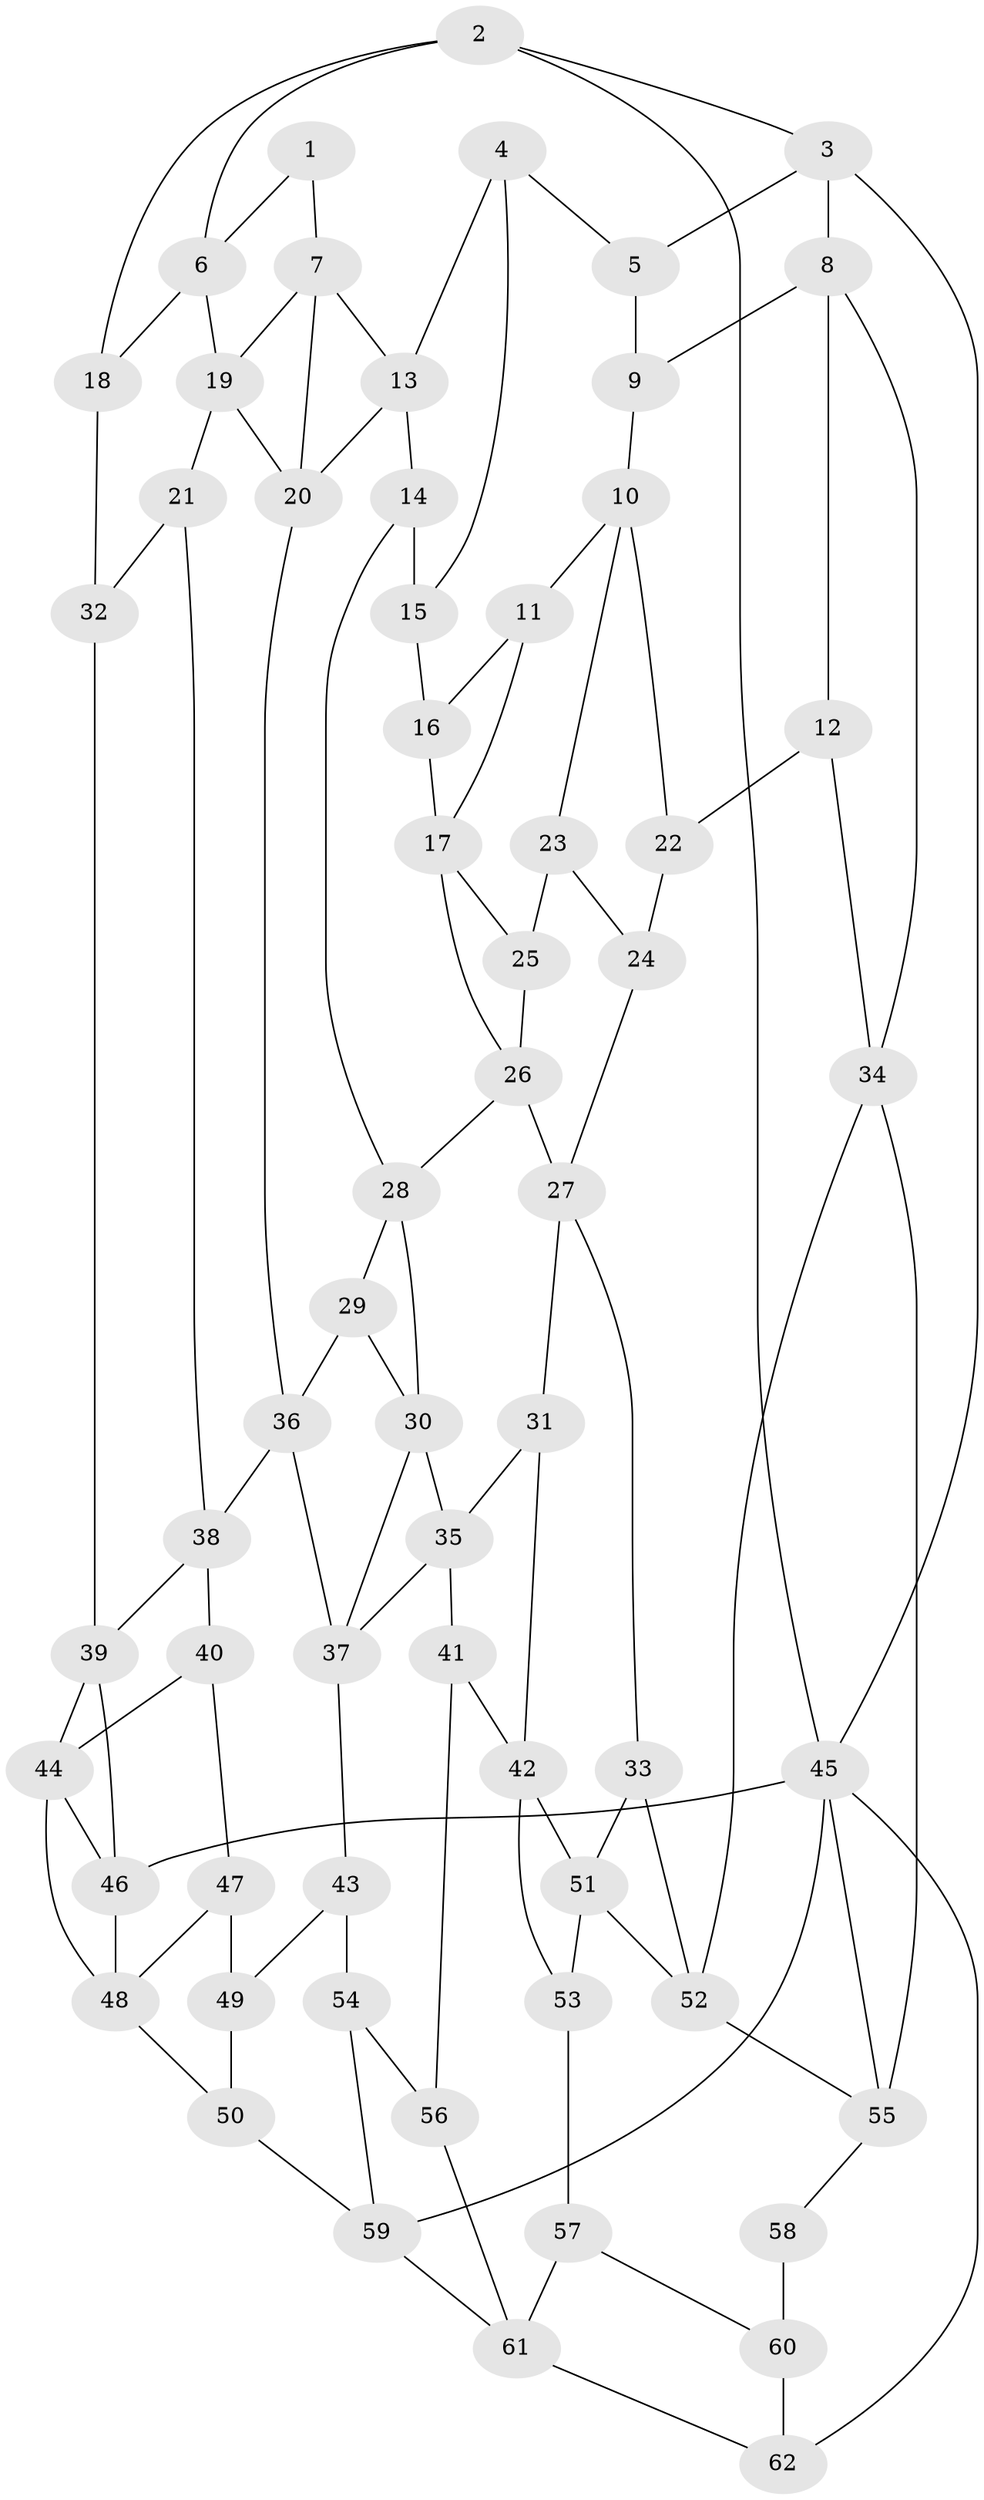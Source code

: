 // original degree distribution, {3: 0.019230769230769232, 4: 0.25, 6: 0.23076923076923078, 5: 0.5}
// Generated by graph-tools (version 1.1) at 2025/38/03/04/25 23:38:20]
// undirected, 62 vertices, 108 edges
graph export_dot {
  node [color=gray90,style=filled];
  1;
  2;
  3;
  4;
  5;
  6;
  7;
  8;
  9;
  10;
  11;
  12;
  13;
  14;
  15;
  16;
  17;
  18;
  19;
  20;
  21;
  22;
  23;
  24;
  25;
  26;
  27;
  28;
  29;
  30;
  31;
  32;
  33;
  34;
  35;
  36;
  37;
  38;
  39;
  40;
  41;
  42;
  43;
  44;
  45;
  46;
  47;
  48;
  49;
  50;
  51;
  52;
  53;
  54;
  55;
  56;
  57;
  58;
  59;
  60;
  61;
  62;
  1 -- 6 [weight=1.0];
  1 -- 7 [weight=1.0];
  2 -- 3 [weight=1.0];
  2 -- 6 [weight=1.0];
  2 -- 18 [weight=1.0];
  2 -- 45 [weight=1.0];
  3 -- 5 [weight=1.0];
  3 -- 8 [weight=1.0];
  3 -- 45 [weight=1.0];
  4 -- 5 [weight=1.0];
  4 -- 13 [weight=1.0];
  4 -- 15 [weight=1.0];
  5 -- 9 [weight=1.0];
  6 -- 18 [weight=1.0];
  6 -- 19 [weight=1.0];
  7 -- 13 [weight=1.0];
  7 -- 19 [weight=1.0];
  7 -- 20 [weight=1.0];
  8 -- 9 [weight=1.0];
  8 -- 12 [weight=1.0];
  8 -- 34 [weight=1.0];
  9 -- 10 [weight=1.0];
  10 -- 11 [weight=1.0];
  10 -- 22 [weight=1.0];
  10 -- 23 [weight=1.0];
  11 -- 16 [weight=1.0];
  11 -- 17 [weight=1.0];
  12 -- 22 [weight=2.0];
  12 -- 34 [weight=1.0];
  13 -- 14 [weight=1.0];
  13 -- 20 [weight=1.0];
  14 -- 15 [weight=1.0];
  14 -- 28 [weight=1.0];
  15 -- 16 [weight=2.0];
  16 -- 17 [weight=1.0];
  17 -- 25 [weight=1.0];
  17 -- 26 [weight=1.0];
  18 -- 32 [weight=2.0];
  19 -- 20 [weight=1.0];
  19 -- 21 [weight=1.0];
  20 -- 36 [weight=1.0];
  21 -- 32 [weight=1.0];
  21 -- 38 [weight=1.0];
  22 -- 24 [weight=1.0];
  23 -- 24 [weight=1.0];
  23 -- 25 [weight=2.0];
  24 -- 27 [weight=1.0];
  25 -- 26 [weight=1.0];
  26 -- 27 [weight=1.0];
  26 -- 28 [weight=1.0];
  27 -- 31 [weight=1.0];
  27 -- 33 [weight=1.0];
  28 -- 29 [weight=1.0];
  28 -- 30 [weight=1.0];
  29 -- 30 [weight=1.0];
  29 -- 36 [weight=1.0];
  30 -- 35 [weight=1.0];
  30 -- 37 [weight=1.0];
  31 -- 35 [weight=1.0];
  31 -- 42 [weight=1.0];
  32 -- 39 [weight=1.0];
  33 -- 51 [weight=1.0];
  33 -- 52 [weight=1.0];
  34 -- 52 [weight=1.0];
  34 -- 55 [weight=1.0];
  35 -- 37 [weight=1.0];
  35 -- 41 [weight=1.0];
  36 -- 37 [weight=1.0];
  36 -- 38 [weight=1.0];
  37 -- 43 [weight=1.0];
  38 -- 39 [weight=1.0];
  38 -- 40 [weight=1.0];
  39 -- 44 [weight=1.0];
  39 -- 46 [weight=1.0];
  40 -- 44 [weight=1.0];
  40 -- 47 [weight=1.0];
  41 -- 42 [weight=1.0];
  41 -- 56 [weight=1.0];
  42 -- 51 [weight=1.0];
  42 -- 53 [weight=1.0];
  43 -- 49 [weight=1.0];
  43 -- 54 [weight=1.0];
  44 -- 46 [weight=1.0];
  44 -- 48 [weight=1.0];
  45 -- 46 [weight=1.0];
  45 -- 55 [weight=1.0];
  45 -- 59 [weight=1.0];
  45 -- 62 [weight=1.0];
  46 -- 48 [weight=1.0];
  47 -- 48 [weight=1.0];
  47 -- 49 [weight=2.0];
  48 -- 50 [weight=1.0];
  49 -- 50 [weight=1.0];
  50 -- 59 [weight=1.0];
  51 -- 52 [weight=1.0];
  51 -- 53 [weight=1.0];
  52 -- 55 [weight=1.0];
  53 -- 57 [weight=1.0];
  54 -- 56 [weight=2.0];
  54 -- 59 [weight=1.0];
  55 -- 58 [weight=1.0];
  56 -- 61 [weight=1.0];
  57 -- 60 [weight=1.0];
  57 -- 61 [weight=1.0];
  58 -- 60 [weight=2.0];
  59 -- 61 [weight=1.0];
  60 -- 62 [weight=1.0];
  61 -- 62 [weight=1.0];
}
